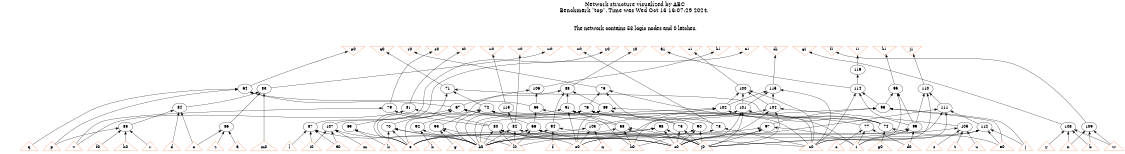 # Network structure generated by ABC

digraph network {
size = "7.5,10";
center = true;
edge [dir = back];

{
  node [shape = plaintext];
  edge [style = invis];
  LevelTitle1 [label=""];
  LevelTitle2 [label=""];
  Level5 [label = ""];
  Level4 [label = ""];
  Level3 [label = ""];
  Level2 [label = ""];
  Level1 [label = ""];
  Level0 [label = ""];
  LevelTitle1 ->  LevelTitle2 ->  Level5 ->  Level4 ->  Level3 ->  Level2 ->  Level1 ->  Level0;
}

{
  rank = same;
  LevelTitle1;
  title1 [shape=plaintext,
          fontsize=20,
          fontname = "Times-Roman",
          label="Network structure visualized by ABC\nBenchmark \"top\". Time was Wed Oct 16 16:07:29 2024. "
         ];
}

{
  rank = same;
  LevelTitle2;
  title2 [shape=plaintext,
          fontsize=18,
          fontname = "Times-Roman",
          label="The network contains 53 logic nodes and 0 latches.\n"
         ];
}

{
  rank = same;
  Level5;
  Node42 [label = "p0", shape = invtriangle, color = coral, fillcolor = coral];
  Node43 [label = "q0", shape = invtriangle, color = coral, fillcolor = coral];
  Node44 [label = "r0", shape = invtriangle, color = coral, fillcolor = coral];
  Node45 [label = "s0", shape = invtriangle, color = coral, fillcolor = coral];
  Node46 [label = "t0", shape = invtriangle, color = coral, fillcolor = coral];
  Node47 [label = "u0", shape = invtriangle, color = coral, fillcolor = coral];
  Node48 [label = "v0", shape = invtriangle, color = coral, fillcolor = coral];
  Node49 [label = "w0", shape = invtriangle, color = coral, fillcolor = coral];
  Node50 [label = "x0", shape = invtriangle, color = coral, fillcolor = coral];
  Node51 [label = "y0", shape = invtriangle, color = coral, fillcolor = coral];
  Node52 [label = "z0", shape = invtriangle, color = coral, fillcolor = coral];
  Node53 [label = "a1", shape = invtriangle, color = coral, fillcolor = coral];
  Node54 [label = "c1", shape = invtriangle, color = coral, fillcolor = coral];
  Node55 [label = "b1", shape = invtriangle, color = coral, fillcolor = coral];
  Node56 [label = "e1", shape = invtriangle, color = coral, fillcolor = coral];
  Node57 [label = "d1", shape = invtriangle, color = coral, fillcolor = coral];
  Node58 [label = "g1", shape = invtriangle, color = coral, fillcolor = coral];
  Node59 [label = "f1", shape = invtriangle, color = coral, fillcolor = coral];
  Node60 [label = "i1", shape = invtriangle, color = coral, fillcolor = coral];
  Node61 [label = "h1", shape = invtriangle, color = coral, fillcolor = coral];
  Node62 [label = "j1", shape = invtriangle, color = coral, fillcolor = coral];
}

{
  rank = same;
  Level4;
  Node116 [label = "116\n", shape = ellipse];
}

{
  rank = same;
  Level3;
  Node64 [label = "64\n", shape = ellipse];
  Node71 [label = "71\n", shape = ellipse];
  Node75 [label = "75\n", shape = ellipse];
  Node83 [label = "83\n", shape = ellipse];
  Node88 [label = "88\n", shape = ellipse];
  Node95 [label = "95\n", shape = ellipse];
  Node100 [label = "100\n", shape = ellipse];
  Node106 [label = "106\n", shape = ellipse];
  Node110 [label = "110\n", shape = ellipse];
  Node114 [label = "114\n", shape = ellipse];
  Node115 [label = "115\n", shape = ellipse];
}

{
  rank = same;
  Level2;
  Node65 [label = "65\n", shape = ellipse];
  Node67 [label = "67\n", shape = ellipse];
  Node72 [label = "72\n", shape = ellipse];
  Node76 [label = "76\n", shape = ellipse];
  Node79 [label = "79\n", shape = ellipse];
  Node81 [label = "81\n", shape = ellipse];
  Node84 [label = "84\n", shape = ellipse];
  Node89 [label = "89\n", shape = ellipse];
  Node91 [label = "91\n", shape = ellipse];
  Node96 [label = "96\n", shape = ellipse];
  Node101 [label = "101\n", shape = ellipse];
  Node102 [label = "102\n", shape = ellipse];
  Node104 [label = "104\n", shape = ellipse];
  Node111 [label = "111\n", shape = ellipse];
  Node113 [label = "113\n", shape = ellipse];
}

{
  rank = same;
  Level1;
  Node66 [label = "66\n", shape = ellipse];
  Node68 [label = "68\n", shape = ellipse];
  Node69 [label = "69\n", shape = ellipse];
  Node70 [label = "70\n", shape = ellipse];
  Node73 [label = "73\n", shape = ellipse];
  Node74 [label = "74\n", shape = ellipse];
  Node77 [label = "77\n", shape = ellipse];
  Node78 [label = "78\n", shape = ellipse];
  Node80 [label = "80\n", shape = ellipse];
  Node82 [label = "82\n", shape = ellipse];
  Node85 [label = "85\n", shape = ellipse];
  Node86 [label = "86\n", shape = ellipse];
  Node87 [label = "87\n", shape = ellipse];
  Node90 [label = "90\n", shape = ellipse];
  Node92 [label = "92\n", shape = ellipse];
  Node93 [label = "93\n", shape = ellipse];
  Node94 [label = "94\n", shape = ellipse];
  Node97 [label = "97\n", shape = ellipse];
  Node98 [label = "98\n", shape = ellipse];
  Node99 [label = "99\n", shape = ellipse];
  Node103 [label = "103\n", shape = ellipse];
  Node105 [label = "105\n", shape = ellipse];
  Node107 [label = "107\n", shape = ellipse];
  Node108 [label = "108\n", shape = ellipse];
  Node109 [label = "109\n", shape = ellipse];
  Node112 [label = "112\n", shape = ellipse];
}

{
  rank = same;
  Level0;
  Node1 [label = "a", shape = triangle, color = coral, fillcolor = coral];
  Node2 [label = "b", shape = triangle, color = coral, fillcolor = coral];
  Node3 [label = "c", shape = triangle, color = coral, fillcolor = coral];
  Node4 [label = "d", shape = triangle, color = coral, fillcolor = coral];
  Node5 [label = "e", shape = triangle, color = coral, fillcolor = coral];
  Node6 [label = "f", shape = triangle, color = coral, fillcolor = coral];
  Node7 [label = "g", shape = triangle, color = coral, fillcolor = coral];
  Node8 [label = "h", shape = triangle, color = coral, fillcolor = coral];
  Node9 [label = "i", shape = triangle, color = coral, fillcolor = coral];
  Node10 [label = "j", shape = triangle, color = coral, fillcolor = coral];
  Node11 [label = "k", shape = triangle, color = coral, fillcolor = coral];
  Node12 [label = "l", shape = triangle, color = coral, fillcolor = coral];
  Node13 [label = "m", shape = triangle, color = coral, fillcolor = coral];
  Node14 [label = "n", shape = triangle, color = coral, fillcolor = coral];
  Node15 [label = "o", shape = triangle, color = coral, fillcolor = coral];
  Node16 [label = "p", shape = triangle, color = coral, fillcolor = coral];
  Node17 [label = "a0", shape = triangle, color = coral, fillcolor = coral];
  Node18 [label = "q", shape = triangle, color = coral, fillcolor = coral];
  Node19 [label = "b0", shape = triangle, color = coral, fillcolor = coral];
  Node20 [label = "r", shape = triangle, color = coral, fillcolor = coral];
  Node21 [label = "c0", shape = triangle, color = coral, fillcolor = coral];
  Node22 [label = "s", shape = triangle, color = coral, fillcolor = coral];
  Node23 [label = "d0", shape = triangle, color = coral, fillcolor = coral];
  Node24 [label = "t", shape = triangle, color = coral, fillcolor = coral];
  Node25 [label = "e0", shape = triangle, color = coral, fillcolor = coral];
  Node26 [label = "u", shape = triangle, color = coral, fillcolor = coral];
  Node27 [label = "f0", shape = triangle, color = coral, fillcolor = coral];
  Node28 [label = "v", shape = triangle, color = coral, fillcolor = coral];
  Node29 [label = "g0", shape = triangle, color = coral, fillcolor = coral];
  Node30 [label = "w", shape = triangle, color = coral, fillcolor = coral];
  Node31 [label = "h0", shape = triangle, color = coral, fillcolor = coral];
  Node32 [label = "x", shape = triangle, color = coral, fillcolor = coral];
  Node33 [label = "i0", shape = triangle, color = coral, fillcolor = coral];
  Node34 [label = "y", shape = triangle, color = coral, fillcolor = coral];
  Node35 [label = "j0", shape = triangle, color = coral, fillcolor = coral];
  Node36 [label = "z", shape = triangle, color = coral, fillcolor = coral];
  Node37 [label = "k0", shape = triangle, color = coral, fillcolor = coral];
  Node38 [label = "l0", shape = triangle, color = coral, fillcolor = coral];
  Node39 [label = "m0", shape = triangle, color = coral, fillcolor = coral];
  Node40 [label = "n0", shape = triangle, color = coral, fillcolor = coral];
  Node41 [label = "o0", shape = triangle, color = coral, fillcolor = coral];
}

title1 -> title2 [style = invis];
title2 -> Node42 [style = invis];
title2 -> Node43 [style = invis];
title2 -> Node44 [style = invis];
title2 -> Node45 [style = invis];
title2 -> Node46 [style = invis];
title2 -> Node47 [style = invis];
title2 -> Node48 [style = invis];
title2 -> Node49 [style = invis];
title2 -> Node50 [style = invis];
title2 -> Node51 [style = invis];
title2 -> Node52 [style = invis];
title2 -> Node53 [style = invis];
title2 -> Node54 [style = invis];
title2 -> Node55 [style = invis];
title2 -> Node56 [style = invis];
title2 -> Node57 [style = invis];
title2 -> Node58 [style = invis];
title2 -> Node59 [style = invis];
title2 -> Node60 [style = invis];
title2 -> Node61 [style = invis];
title2 -> Node62 [style = invis];
Node42 -> Node43 [style = invis];
Node43 -> Node44 [style = invis];
Node44 -> Node45 [style = invis];
Node45 -> Node46 [style = invis];
Node46 -> Node47 [style = invis];
Node47 -> Node48 [style = invis];
Node48 -> Node49 [style = invis];
Node49 -> Node50 [style = invis];
Node50 -> Node51 [style = invis];
Node51 -> Node52 [style = invis];
Node52 -> Node53 [style = invis];
Node53 -> Node54 [style = invis];
Node54 -> Node55 [style = invis];
Node55 -> Node56 [style = invis];
Node56 -> Node57 [style = invis];
Node57 -> Node58 [style = invis];
Node58 -> Node59 [style = invis];
Node59 -> Node60 [style = invis];
Node60 -> Node61 [style = invis];
Node61 -> Node62 [style = invis];
Node42 -> Node64 [style = solid];
Node43 -> Node71 [style = solid];
Node44 -> Node75 [style = solid];
Node45 -> Node79 [style = solid];
Node46 -> Node81 [style = solid];
Node47 -> Node113 [style = solid];
Node48 -> Node82 [style = solid];
Node49 -> Node83 [style = solid];
Node50 -> Node78 [style = solid];
Node51 -> Node87 [style = solid];
Node52 -> Node88 [style = solid];
Node53 -> Node114 [style = solid];
Node54 -> Node100 [style = solid];
Node55 -> Node106 [style = solid];
Node56 -> Node107 [style = solid];
Node57 -> Node115 [style = solid];
Node58 -> Node108 [style = solid];
Node59 -> Node109 [style = solid];
Node60 -> Node116 [style = solid];
Node61 -> Node95 [style = solid];
Node62 -> Node110 [style = solid];
Node64 -> Node65 [style = solid];
Node64 -> Node67 [style = solid];
Node64 -> Node16 [style = solid];
Node64 -> Node18 [style = solid];
Node65 -> Node66 [style = solid];
Node65 -> Node40 [style = solid];
Node66 -> Node19 [style = solid];
Node66 -> Node21 [style = solid];
Node66 -> Node35 [style = solid];
Node66 -> Node38 [style = solid];
Node67 -> Node66 [style = solid];
Node67 -> Node68 [style = solid];
Node67 -> Node69 [style = solid];
Node67 -> Node70 [style = solid];
Node68 -> Node5 [style = solid];
Node68 -> Node21 [style = solid];
Node68 -> Node35 [style = solid];
Node68 -> Node37 [style = solid];
Node69 -> Node5 [style = solid];
Node69 -> Node11 [style = solid];
Node70 -> Node5 [style = solid];
Node70 -> Node11 [style = solid];
Node70 -> Node19 [style = solid];
Node70 -> Node41 [style = solid];
Node71 -> Node72 [style = solid];
Node71 -> Node74 [style = solid];
Node71 -> Node5 [style = solid];
Node72 -> Node73 [style = solid];
Node72 -> Node5 [style = solid];
Node72 -> Node19 [style = solid];
Node72 -> Node37 [style = solid];
Node73 -> Node21 [style = solid];
Node73 -> Node35 [style = solid];
Node74 -> Node25 [style = solid];
Node74 -> Node29 [style = solid];
Node75 -> Node76 [style = solid];
Node75 -> Node77 [style = solid];
Node75 -> Node78 [style = solid];
Node76 -> Node73 [style = solid];
Node76 -> Node5 [style = solid];
Node76 -> Node9 [style = solid];
Node76 -> Node19 [style = solid];
Node77 -> Node3 [style = solid];
Node77 -> Node9 [style = solid];
Node77 -> Node23 [style = solid];
Node78 -> Node40 [style = solid];
Node78 -> Node41 [style = solid];
Node79 -> Node80 [style = solid];
Node79 -> Node28 [style = solid];
Node80 -> Node19 [style = solid];
Node80 -> Node21 [style = solid];
Node80 -> Node35 [style = solid];
Node80 -> Node38 [style = solid];
Node81 -> Node80 [style = solid];
Node81 -> Node28 [style = solid];
Node82 -> Node19 [style = solid];
Node82 -> Node21 [style = solid];
Node82 -> Node38 [style = solid];
Node83 -> Node84 [style = solid];
Node83 -> Node86 [style = solid];
Node83 -> Node39 [style = solid];
Node84 -> Node85 [style = solid];
Node84 -> Node4 [style = solid];
Node84 -> Node15 [style = solid];
Node85 -> Node16 [style = solid];
Node85 -> Node20 [style = solid];
Node85 -> Node27 [style = solid];
Node85 -> Node31 [style = solid];
Node86 -> Node1 [style = solid];
Node86 -> Node15 [style = solid];
Node86 -> Node36 [style = solid];
Node87 -> Node12 [style = solid];
Node87 -> Node17 [style = solid];
Node87 -> Node19 [style = solid];
Node87 -> Node33 [style = solid];
Node88 -> Node89 [style = solid];
Node88 -> Node91 [style = solid];
Node88 -> Node93 [style = solid];
Node88 -> Node94 [style = solid];
Node89 -> Node90 [style = solid];
Node89 -> Node74 [style = solid];
Node89 -> Node19 [style = solid];
Node89 -> Node41 [style = solid];
Node90 -> Node21 [style = solid];
Node90 -> Node35 [style = solid];
Node90 -> Node37 [style = solid];
Node91 -> Node68 [style = solid];
Node91 -> Node92 [style = solid];
Node91 -> Node40 [style = solid];
Node91 -> Node41 [style = solid];
Node92 -> Node8 [style = solid];
Node92 -> Node19 [style = solid];
Node93 -> Node7 [style = solid];
Node93 -> Node19 [style = solid];
Node93 -> Node38 [style = solid];
Node94 -> Node5 [style = solid];
Node94 -> Node6 [style = solid];
Node94 -> Node40 [style = solid];
Node95 -> Node96 [style = solid];
Node95 -> Node99 [style = solid];
Node95 -> Node40 [style = solid];
Node96 -> Node97 [style = solid];
Node96 -> Node98 [style = solid];
Node96 -> Node10 [style = solid];
Node96 -> Node25 [style = solid];
Node97 -> Node9 [style = solid];
Node97 -> Node19 [style = solid];
Node97 -> Node21 [style = solid];
Node97 -> Node35 [style = solid];
Node98 -> Node5 [style = solid];
Node98 -> Node19 [style = solid];
Node98 -> Node21 [style = solid];
Node98 -> Node35 [style = solid];
Node99 -> Node9 [style = solid];
Node99 -> Node23 [style = solid];
Node99 -> Node41 [style = solid];
Node100 -> Node101 [style = solid];
Node100 -> Node102 [style = solid];
Node100 -> Node104 [style = solid];
Node100 -> Node40 [style = solid];
Node101 -> Node74 [style = solid];
Node101 -> Node21 [style = solid];
Node101 -> Node35 [style = solid];
Node101 -> Node37 [style = solid];
Node102 -> Node74 [style = solid];
Node102 -> Node103 [style = solid];
Node102 -> Node19 [style = solid];
Node103 -> Node5 [style = solid];
Node103 -> Node14 [style = solid];
Node103 -> Node41 [style = solid];
Node104 -> Node105 [style = solid];
Node104 -> Node21 [style = solid];
Node104 -> Node35 [style = solid];
Node104 -> Node38 [style = solid];
Node105 -> Node19 [style = solid];
Node105 -> Node22 [style = solid];
Node105 -> Node24 [style = solid];
Node105 -> Node26 [style = solid];
Node106 -> Node65 [style = solid];
Node106 -> Node67 [style = solid];
Node107 -> Node13 [style = solid];
Node107 -> Node17 [style = solid];
Node107 -> Node19 [style = solid];
Node107 -> Node33 [style = solid];
Node108 -> Node2 [style = solid];
Node108 -> Node30 [style = solid];
Node108 -> Node32 [style = solid];
Node108 -> Node34 [style = solid];
Node109 -> Node2 [style = solid];
Node109 -> Node30 [style = solid];
Node109 -> Node32 [style = solid];
Node110 -> Node111 [style = solid];
Node110 -> Node99 [style = solid];
Node110 -> Node40 [style = solid];
Node111 -> Node112 [style = solid];
Node111 -> Node9 [style = solid];
Node111 -> Node21 [style = solid];
Node111 -> Node35 [style = solid];
Node112 -> Node10 [style = solid];
Node112 -> Node19 [style = solid];
Node112 -> Node25 [style = solid];
Node112 -> Node35 [style = solid];
Node113 -> Node82 [style = solid];
Node114 -> Node96 [style = solid];
Node114 -> Node99 [style = solid];
Node114 -> Node40 [style = solid];
Node115 -> Node101 [style = solid];
Node115 -> Node102 [style = solid];
Node115 -> Node104 [style = solid];
Node115 -> Node40 [style = solid];
Node116 -> Node114 [style = solid];
}

